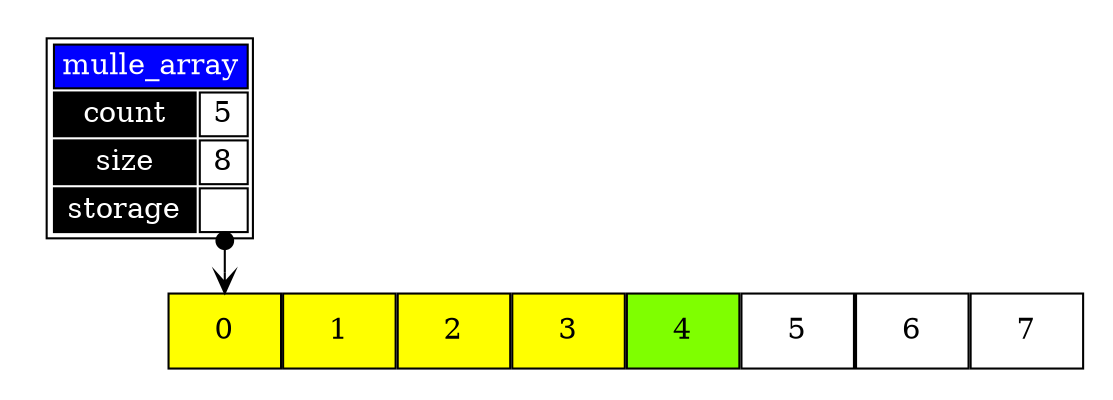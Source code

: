 digraph {
   graph [ pad="0.2", ranksep="0.7", nodesep="0.7"];

   subgraph allocator {
      rank = same;
      rankdir=LR;

      "mulle__array" [ label=<<TABLE BORDER="1">
         <TR BORDER="0"><TD BGCOLOR="blue" COLSPAN="2"><FONT COLOR="white">mulle_array</FONT></TD></TR>
         <TR BORDER="0"><TD BGCOLOR="black"><FONT COLOR="white">count</FONT></TD><TD>5</TD></TR>
         <TR BORDER="0"><TD BGCOLOR="black"><FONT COLOR="white">size</FONT></TD><TD>8</TD></TR>
         <TR BORDER="0"><TD BGCOLOR="black"><FONT COLOR="white">storage</FONT></TD><TD PORT="pointers"></TD></TR>
         </TABLE>>, shape="none" ];
   }

   graph [ pad="0.2", ranksep="0.3", nodesep="0.0"];

   subgraph pair {
      rank = same;
      rankdir=TD;

      subgraph keys {
         node [shape=record, style="filled", fontcolor=black, fontsize=14, fixedsize=true];
         rank = same;
         rankdir=LR;

         "k_a" [ label="0", fillcolor="yellow"];
         "k_b" [ label="1", fillcolor="yellow"];
         "k_c" [ label="2", fillcolor="yellow"];
         "k_d" [ label="3", fillcolor="yellow"];
         "k_e" [ label="4", fillcolor="chartreuse"];
         "k_f" [ label="5", fillcolor="white"];
         "k_g" [ label="6", fillcolor="white"];
         "k_h" [ label="7", fillcolor="white"];
      }
   }
//   "keys" -> "values" [ style="invis" ]
   // center doesn't work :(
   "mulle__array":"pointers":"c"  -> "k_a"   [ arrowtail="dot", arrowhead="vee", dir="both" ]
}
